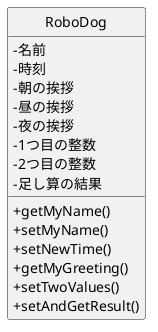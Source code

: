 クラス図
 
@startuml Robodogクラス図
skinparam classAttributeIconSize 0
hide circle
 
class RoboDog {
-名前
-時刻
-朝の挨拶
-昼の挨拶
-夜の挨拶
-1つ目の整数
-2つ目の整数
-足し算の結果
 
+getMyName()
+setMyName()
+setNewTime()
+getMyGreeting()
+setTwoValues()
+setAndGetResult()
}
 
@enduml